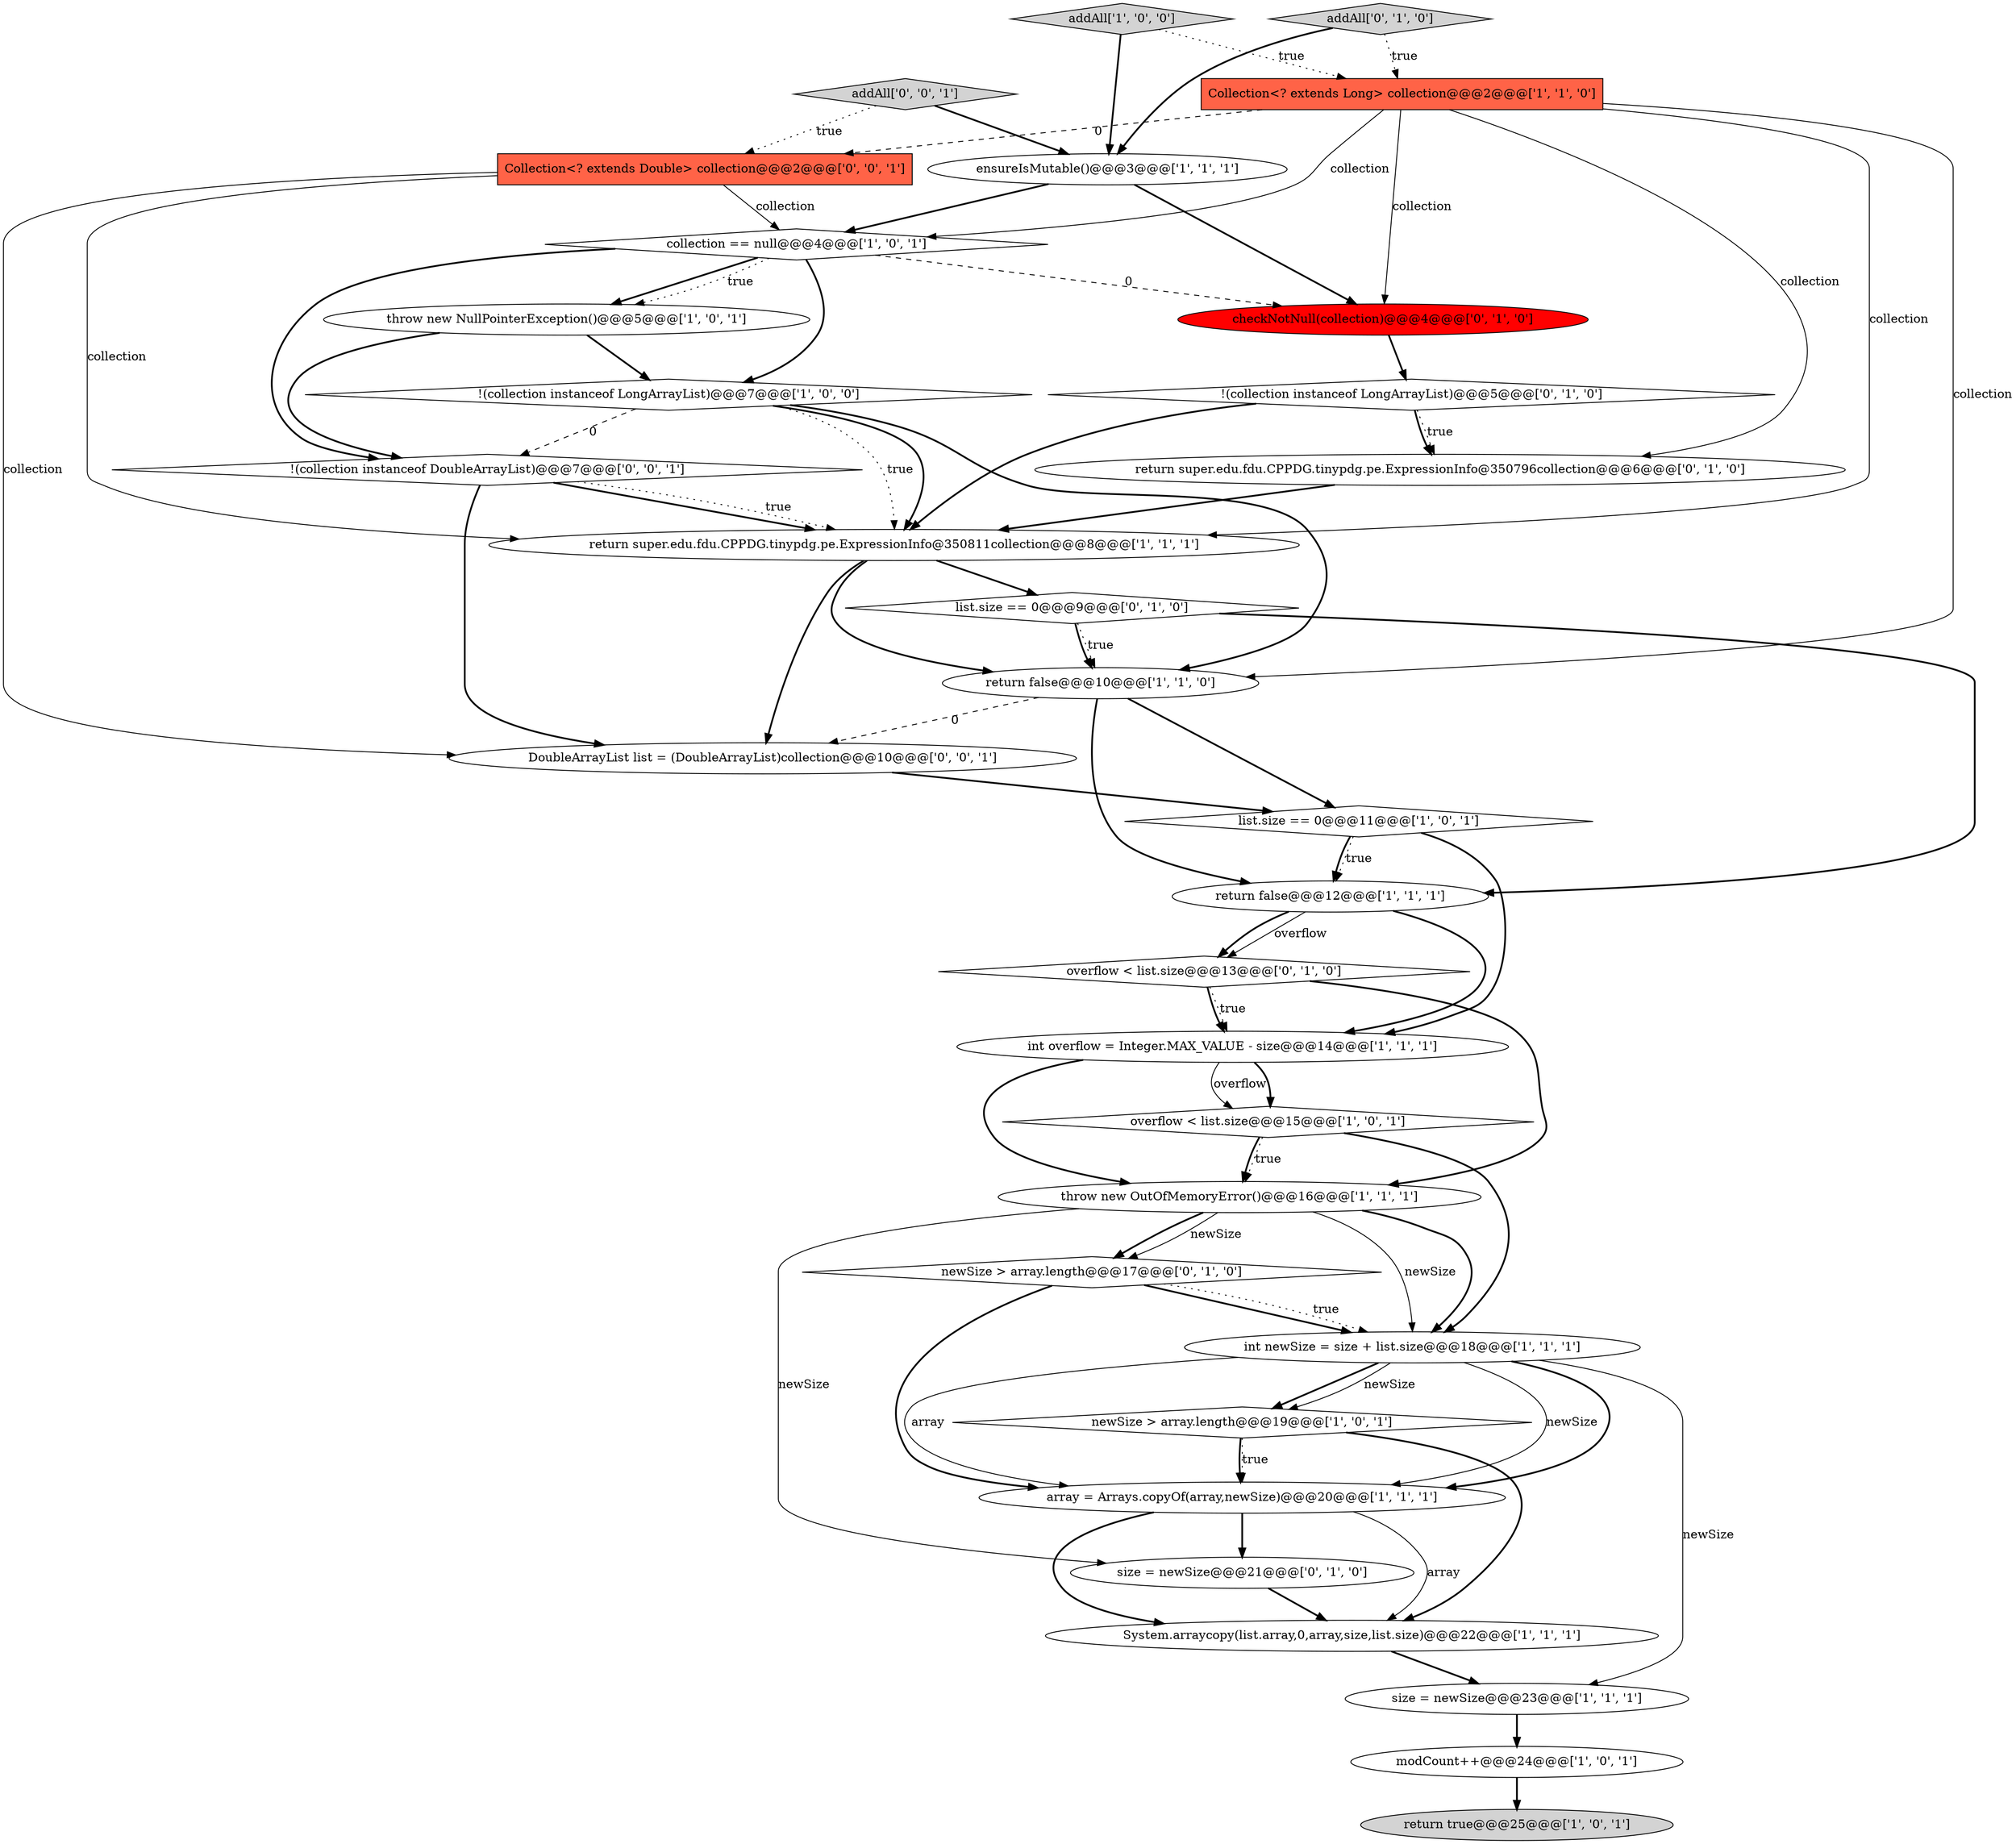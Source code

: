 digraph {
31 [style = filled, label = "Collection<? extends Double> collection@@@2@@@['0', '0', '1']", fillcolor = tomato, shape = box image = "AAA0AAABBB3BBB"];
14 [style = filled, label = "System.arraycopy(list.array,0,array,size,list.size)@@@22@@@['1', '1', '1']", fillcolor = white, shape = ellipse image = "AAA0AAABBB1BBB"];
12 [style = filled, label = "throw new NullPointerException()@@@5@@@['1', '0', '1']", fillcolor = white, shape = ellipse image = "AAA0AAABBB1BBB"];
16 [style = filled, label = "Collection<? extends Long> collection@@@2@@@['1', '1', '0']", fillcolor = tomato, shape = box image = "AAA0AAABBB1BBB"];
18 [style = filled, label = "overflow < list.size@@@15@@@['1', '0', '1']", fillcolor = white, shape = diamond image = "AAA0AAABBB1BBB"];
1 [style = filled, label = "size = newSize@@@23@@@['1', '1', '1']", fillcolor = white, shape = ellipse image = "AAA0AAABBB1BBB"];
3 [style = filled, label = "collection == null@@@4@@@['1', '0', '1']", fillcolor = white, shape = diamond image = "AAA0AAABBB1BBB"];
25 [style = filled, label = "newSize > array.length@@@17@@@['0', '1', '0']", fillcolor = white, shape = diamond image = "AAA0AAABBB2BBB"];
26 [style = filled, label = "size = newSize@@@21@@@['0', '1', '0']", fillcolor = white, shape = ellipse image = "AAA0AAABBB2BBB"];
13 [style = filled, label = "throw new OutOfMemoryError()@@@16@@@['1', '1', '1']", fillcolor = white, shape = ellipse image = "AAA0AAABBB1BBB"];
11 [style = filled, label = "return true@@@25@@@['1', '0', '1']", fillcolor = lightgray, shape = ellipse image = "AAA0AAABBB1BBB"];
24 [style = filled, label = "list.size == 0@@@9@@@['0', '1', '0']", fillcolor = white, shape = diamond image = "AAA0AAABBB2BBB"];
2 [style = filled, label = "return false@@@12@@@['1', '1', '1']", fillcolor = white, shape = ellipse image = "AAA0AAABBB1BBB"];
9 [style = filled, label = "list.size == 0@@@11@@@['1', '0', '1']", fillcolor = white, shape = diamond image = "AAA0AAABBB1BBB"];
17 [style = filled, label = "ensureIsMutable()@@@3@@@['1', '1', '1']", fillcolor = white, shape = ellipse image = "AAA0AAABBB1BBB"];
10 [style = filled, label = "addAll['1', '0', '0']", fillcolor = lightgray, shape = diamond image = "AAA0AAABBB1BBB"];
7 [style = filled, label = "int overflow = Integer.MAX_VALUE - size@@@14@@@['1', '1', '1']", fillcolor = white, shape = ellipse image = "AAA0AAABBB1BBB"];
22 [style = filled, label = "!(collection instanceof LongArrayList)@@@5@@@['0', '1', '0']", fillcolor = white, shape = diamond image = "AAA0AAABBB2BBB"];
6 [style = filled, label = "modCount++@@@24@@@['1', '0', '1']", fillcolor = white, shape = ellipse image = "AAA0AAABBB1BBB"];
20 [style = filled, label = "checkNotNull(collection)@@@4@@@['0', '1', '0']", fillcolor = red, shape = ellipse image = "AAA1AAABBB2BBB"];
5 [style = filled, label = "return super.edu.fdu.CPPDG.tinypdg.pe.ExpressionInfo@350811collection@@@8@@@['1', '1', '1']", fillcolor = white, shape = ellipse image = "AAA0AAABBB1BBB"];
4 [style = filled, label = "!(collection instanceof LongArrayList)@@@7@@@['1', '0', '0']", fillcolor = white, shape = diamond image = "AAA0AAABBB1BBB"];
28 [style = filled, label = "DoubleArrayList list = (DoubleArrayList)collection@@@10@@@['0', '0', '1']", fillcolor = white, shape = ellipse image = "AAA0AAABBB3BBB"];
30 [style = filled, label = "addAll['0', '0', '1']", fillcolor = lightgray, shape = diamond image = "AAA0AAABBB3BBB"];
27 [style = filled, label = "return super.edu.fdu.CPPDG.tinypdg.pe.ExpressionInfo@350796collection@@@6@@@['0', '1', '0']", fillcolor = white, shape = ellipse image = "AAA0AAABBB2BBB"];
21 [style = filled, label = "overflow < list.size@@@13@@@['0', '1', '0']", fillcolor = white, shape = diamond image = "AAA0AAABBB2BBB"];
23 [style = filled, label = "addAll['0', '1', '0']", fillcolor = lightgray, shape = diamond image = "AAA0AAABBB2BBB"];
19 [style = filled, label = "int newSize = size + list.size@@@18@@@['1', '1', '1']", fillcolor = white, shape = ellipse image = "AAA0AAABBB1BBB"];
0 [style = filled, label = "return false@@@10@@@['1', '1', '0']", fillcolor = white, shape = ellipse image = "AAA0AAABBB1BBB"];
29 [style = filled, label = "!(collection instanceof DoubleArrayList)@@@7@@@['0', '0', '1']", fillcolor = white, shape = diamond image = "AAA0AAABBB3BBB"];
15 [style = filled, label = "newSize > array.length@@@19@@@['1', '0', '1']", fillcolor = white, shape = diamond image = "AAA0AAABBB1BBB"];
8 [style = filled, label = "array = Arrays.copyOf(array,newSize)@@@20@@@['1', '1', '1']", fillcolor = white, shape = ellipse image = "AAA0AAABBB1BBB"];
13->26 [style = solid, label="newSize"];
29->5 [style = bold, label=""];
16->31 [style = dashed, label="0"];
29->5 [style = dotted, label="true"];
28->9 [style = bold, label=""];
10->17 [style = bold, label=""];
9->7 [style = bold, label=""];
5->28 [style = bold, label=""];
3->4 [style = bold, label=""];
16->3 [style = solid, label="collection"];
15->8 [style = dotted, label="true"];
5->0 [style = bold, label=""];
6->11 [style = bold, label=""];
21->7 [style = dotted, label="true"];
7->18 [style = solid, label="overflow"];
25->19 [style = bold, label=""];
23->17 [style = bold, label=""];
27->5 [style = bold, label=""];
19->15 [style = bold, label=""];
25->19 [style = dotted, label="true"];
19->8 [style = solid, label="array"];
10->16 [style = dotted, label="true"];
21->13 [style = bold, label=""];
18->13 [style = dotted, label="true"];
17->20 [style = bold, label=""];
2->21 [style = solid, label="overflow"];
13->25 [style = bold, label=""];
8->14 [style = solid, label="array"];
9->2 [style = bold, label=""];
24->0 [style = bold, label=""];
18->19 [style = bold, label=""];
26->14 [style = bold, label=""];
0->28 [style = dashed, label="0"];
22->5 [style = bold, label=""];
4->0 [style = bold, label=""];
12->29 [style = bold, label=""];
2->21 [style = bold, label=""];
16->5 [style = solid, label="collection"];
24->0 [style = dotted, label="true"];
21->7 [style = bold, label=""];
19->15 [style = solid, label="newSize"];
3->29 [style = bold, label=""];
23->16 [style = dotted, label="true"];
4->5 [style = dotted, label="true"];
31->28 [style = solid, label="collection"];
16->20 [style = solid, label="collection"];
30->17 [style = bold, label=""];
15->14 [style = bold, label=""];
8->14 [style = bold, label=""];
3->12 [style = bold, label=""];
13->25 [style = solid, label="newSize"];
19->1 [style = solid, label="newSize"];
13->19 [style = bold, label=""];
1->6 [style = bold, label=""];
5->24 [style = bold, label=""];
22->27 [style = dotted, label="true"];
17->3 [style = bold, label=""];
7->18 [style = bold, label=""];
4->5 [style = bold, label=""];
15->8 [style = bold, label=""];
30->31 [style = dotted, label="true"];
19->8 [style = solid, label="newSize"];
7->13 [style = bold, label=""];
0->9 [style = bold, label=""];
24->2 [style = bold, label=""];
0->2 [style = bold, label=""];
13->19 [style = solid, label="newSize"];
16->27 [style = solid, label="collection"];
19->8 [style = bold, label=""];
14->1 [style = bold, label=""];
20->22 [style = bold, label=""];
29->28 [style = bold, label=""];
31->5 [style = solid, label="collection"];
31->3 [style = solid, label="collection"];
12->4 [style = bold, label=""];
22->27 [style = bold, label=""];
16->0 [style = solid, label="collection"];
3->12 [style = dotted, label="true"];
9->2 [style = dotted, label="true"];
3->20 [style = dashed, label="0"];
18->13 [style = bold, label=""];
25->8 [style = bold, label=""];
2->7 [style = bold, label=""];
4->29 [style = dashed, label="0"];
8->26 [style = bold, label=""];
}
